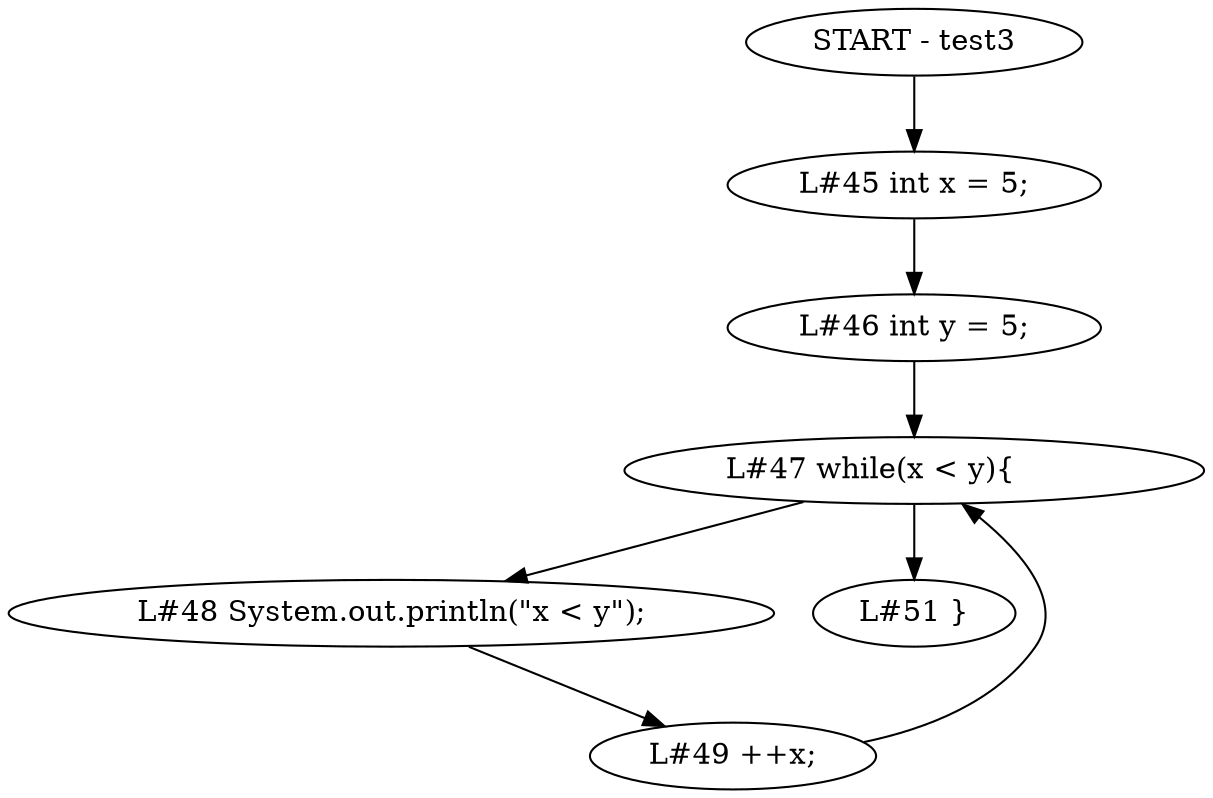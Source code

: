 digraph ast {
START [label="START - test3",width=0,height=0];
L45 [label="L#45 int x = 5;",width=0,height=0];
L46 [label="L#46 int y = 5;",width=0,height=0];
L47 [label="L#47 while(x < y){   	",width=0,height=0];
L48 [label="L#48 System.out.println(\"x < y\");",width=0,height=0];
L49 [label="L#49 ++x;",width=0,height=0];
L51 [label="L#51 }",width=0,height=0];
START -> L45
L45 -> L46
L46 -> L47
L48 -> L49
L49 -> L47
L47 -> L51
L47 -> L48
}
